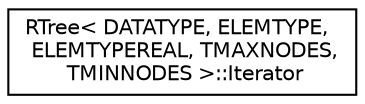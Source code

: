 digraph "Graphical Class Hierarchy"
{
  edge [fontname="Helvetica",fontsize="10",labelfontname="Helvetica",labelfontsize="10"];
  node [fontname="Helvetica",fontsize="10",shape=record];
  rankdir="LR";
  Node0 [label="RTree\< DATATYPE, ELEMTYPE,\l ELEMTYPEREAL, TMAXNODES,\l TMINNODES \>::Iterator",height=0.2,width=0.4,color="black", fillcolor="white", style="filled",URL="$classRTree_1_1Iterator.html",tooltip="Iterator is not remove safe. "];
}
